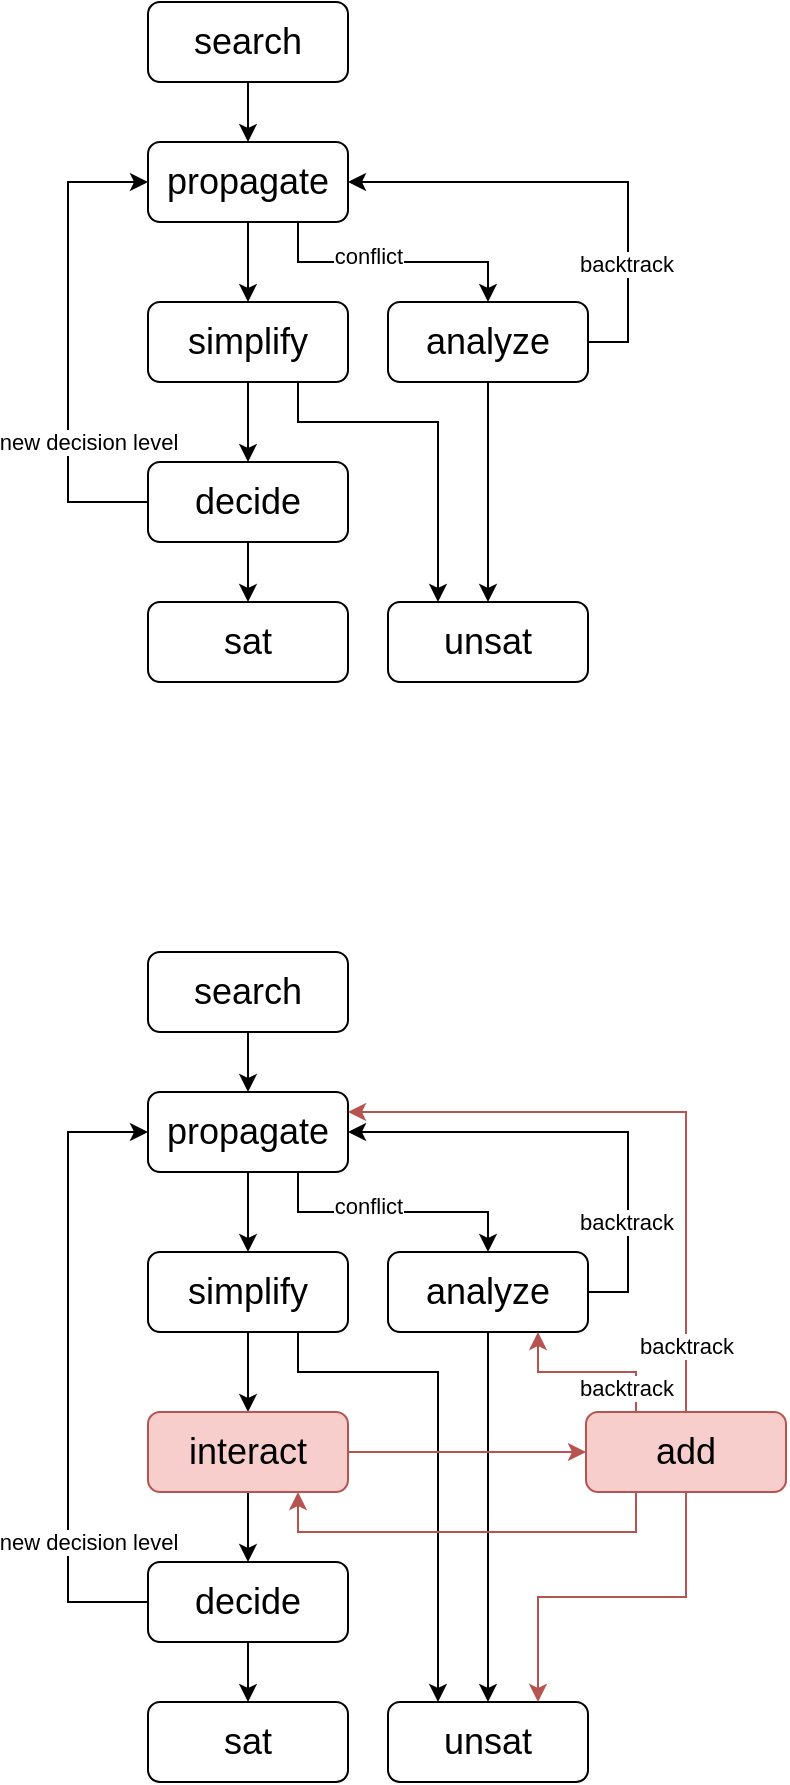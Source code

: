 <mxfile version="26.0.10">
  <diagram id="C5RBs43oDa-KdzZeNtuy" name="Page-1">
    <mxGraphModel dx="794" dy="426" grid="1" gridSize="10" guides="1" tooltips="1" connect="1" arrows="1" fold="1" page="1" pageScale="1" pageWidth="827" pageHeight="1169" math="0" shadow="0">
      <root>
        <mxCell id="WIyWlLk6GJQsqaUBKTNV-0" />
        <mxCell id="WIyWlLk6GJQsqaUBKTNV-1" parent="WIyWlLk6GJQsqaUBKTNV-0" />
        <mxCell id="9_5vGvHfKumcfF5tLi0G-8" style="edgeStyle=orthogonalEdgeStyle;rounded=0;orthogonalLoop=1;jettySize=auto;html=1;exitX=0.5;exitY=1;exitDx=0;exitDy=0;entryX=0.5;entryY=0;entryDx=0;entryDy=0;" parent="WIyWlLk6GJQsqaUBKTNV-1" source="9_5vGvHfKumcfF5tLi0G-0" target="9_5vGvHfKumcfF5tLi0G-1" edge="1">
          <mxGeometry relative="1" as="geometry" />
        </mxCell>
        <mxCell id="9_5vGvHfKumcfF5tLi0G-0" value="&lt;font style=&quot;font-size: 18px;&quot;&gt;search&lt;/font&gt;" style="rounded=1;whiteSpace=wrap;html=1;" parent="WIyWlLk6GJQsqaUBKTNV-1" vertex="1">
          <mxGeometry x="170" y="110" width="100" height="40" as="geometry" />
        </mxCell>
        <mxCell id="9_5vGvHfKumcfF5tLi0G-13" style="edgeStyle=orthogonalEdgeStyle;rounded=0;orthogonalLoop=1;jettySize=auto;html=1;exitX=0.5;exitY=1;exitDx=0;exitDy=0;" parent="WIyWlLk6GJQsqaUBKTNV-1" source="9_5vGvHfKumcfF5tLi0G-1" edge="1">
          <mxGeometry relative="1" as="geometry">
            <mxPoint x="220" y="260" as="targetPoint" />
          </mxGeometry>
        </mxCell>
        <mxCell id="9_5vGvHfKumcfF5tLi0G-14" style="edgeStyle=orthogonalEdgeStyle;rounded=0;orthogonalLoop=1;jettySize=auto;html=1;exitX=0.75;exitY=1;exitDx=0;exitDy=0;entryX=0.5;entryY=0;entryDx=0;entryDy=0;" parent="WIyWlLk6GJQsqaUBKTNV-1" source="9_5vGvHfKumcfF5tLi0G-1" target="9_5vGvHfKumcfF5tLi0G-2" edge="1">
          <mxGeometry relative="1" as="geometry" />
        </mxCell>
        <mxCell id="9_5vGvHfKumcfF5tLi0G-21" value="conflict" style="edgeLabel;html=1;align=center;verticalAlign=middle;resizable=0;points=[];" parent="9_5vGvHfKumcfF5tLi0G-14" vertex="1" connectable="0">
          <mxGeometry x="-0.192" y="3" relative="1" as="geometry">
            <mxPoint as="offset" />
          </mxGeometry>
        </mxCell>
        <mxCell id="9_5vGvHfKumcfF5tLi0G-1" value="&lt;font style=&quot;font-size: 18px;&quot;&gt;propagate&lt;/font&gt;" style="rounded=1;whiteSpace=wrap;html=1;" parent="WIyWlLk6GJQsqaUBKTNV-1" vertex="1">
          <mxGeometry x="170" y="180" width="100" height="40" as="geometry" />
        </mxCell>
        <mxCell id="9_5vGvHfKumcfF5tLi0G-12" style="edgeStyle=orthogonalEdgeStyle;rounded=0;orthogonalLoop=1;jettySize=auto;html=1;exitX=0.5;exitY=1;exitDx=0;exitDy=0;entryX=0.5;entryY=0;entryDx=0;entryDy=0;" parent="WIyWlLk6GJQsqaUBKTNV-1" source="9_5vGvHfKumcfF5tLi0G-2" target="9_5vGvHfKumcfF5tLi0G-4" edge="1">
          <mxGeometry relative="1" as="geometry" />
        </mxCell>
        <mxCell id="9_5vGvHfKumcfF5tLi0G-15" style="edgeStyle=orthogonalEdgeStyle;rounded=0;orthogonalLoop=1;jettySize=auto;html=1;exitX=1;exitY=0.5;exitDx=0;exitDy=0;entryX=1;entryY=0.5;entryDx=0;entryDy=0;" parent="WIyWlLk6GJQsqaUBKTNV-1" source="9_5vGvHfKumcfF5tLi0G-2" target="9_5vGvHfKumcfF5tLi0G-1" edge="1">
          <mxGeometry relative="1" as="geometry" />
        </mxCell>
        <mxCell id="zb98gnMyLOSPSOH68QiB-0" value="backtrack" style="edgeLabel;html=1;align=center;verticalAlign=middle;resizable=0;points=[];" parent="9_5vGvHfKumcfF5tLi0G-15" vertex="1" connectable="0">
          <mxGeometry x="-0.506" y="1" relative="1" as="geometry">
            <mxPoint as="offset" />
          </mxGeometry>
        </mxCell>
        <mxCell id="9_5vGvHfKumcfF5tLi0G-2" value="&lt;font style=&quot;font-size: 18px;&quot;&gt;analyze&lt;/font&gt;&lt;span style=&quot;color: rgba(0, 0, 0, 0); font-family: monospace; font-size: 0px; text-align: start; text-wrap-mode: nowrap;&quot;&gt;%3CmxGraphModel%3E%3Croot%3E%3CmxCell%20id%3D%220%22%2F%3E%3CmxCell%20id%3D%221%22%20parent%3D%220%22%2F%3E%3CmxCell%20id%3D%222%22%20value%3D%22%26lt%3Bfont%20style%3D%26quot%3Bfont-size%3A%2018px%3B%26quot%3B%26gt%3Bsearch%26lt%3B%2Ffont%26gt%3B%22%20style%3D%22rounded%3D1%3BwhiteSpace%3Dwrap%3Bhtml%3D1%3B%22%20vertex%3D%221%22%20parent%3D%221%22%3E%3CmxGeometry%20x%3D%22160%22%20y%3D%22120%22%20width%3D%22100%22%20height%3D%2240%22%20as%3D%22geometry%22%2F%3E%3C%2FmxCell%3E%3C%2Froot%3E%3C%2FmxGraphModel%3E&lt;/span&gt;" style="rounded=1;whiteSpace=wrap;html=1;" parent="WIyWlLk6GJQsqaUBKTNV-1" vertex="1">
          <mxGeometry x="290" y="260" width="100" height="40" as="geometry" />
        </mxCell>
        <mxCell id="9_5vGvHfKumcfF5tLi0G-18" style="edgeStyle=orthogonalEdgeStyle;rounded=0;orthogonalLoop=1;jettySize=auto;html=1;exitX=0.5;exitY=1;exitDx=0;exitDy=0;entryX=0.5;entryY=0;entryDx=0;entryDy=0;" parent="WIyWlLk6GJQsqaUBKTNV-1" source="9_5vGvHfKumcfF5tLi0G-3" target="9_5vGvHfKumcfF5tLi0G-6" edge="1">
          <mxGeometry relative="1" as="geometry" />
        </mxCell>
        <mxCell id="9_5vGvHfKumcfF5tLi0G-20" style="edgeStyle=orthogonalEdgeStyle;rounded=0;orthogonalLoop=1;jettySize=auto;html=1;exitX=0.75;exitY=1;exitDx=0;exitDy=0;entryX=0.25;entryY=0;entryDx=0;entryDy=0;" parent="WIyWlLk6GJQsqaUBKTNV-1" source="9_5vGvHfKumcfF5tLi0G-3" target="9_5vGvHfKumcfF5tLi0G-4" edge="1">
          <mxGeometry relative="1" as="geometry">
            <Array as="points">
              <mxPoint x="245" y="320" />
              <mxPoint x="315" y="320" />
            </Array>
          </mxGeometry>
        </mxCell>
        <mxCell id="9_5vGvHfKumcfF5tLi0G-3" value="&lt;font style=&quot;font-size: 18px;&quot;&gt;simplify&lt;/font&gt;" style="rounded=1;whiteSpace=wrap;html=1;" parent="WIyWlLk6GJQsqaUBKTNV-1" vertex="1">
          <mxGeometry x="170" y="260" width="100" height="40" as="geometry" />
        </mxCell>
        <mxCell id="9_5vGvHfKumcfF5tLi0G-4" value="&lt;font style=&quot;font-size: 18px;&quot;&gt;unsat&lt;/font&gt;" style="rounded=1;whiteSpace=wrap;html=1;" parent="WIyWlLk6GJQsqaUBKTNV-1" vertex="1">
          <mxGeometry x="290" y="410" width="100" height="40" as="geometry" />
        </mxCell>
        <mxCell id="9_5vGvHfKumcfF5tLi0G-5" value="&lt;font style=&quot;font-size: 18px;&quot;&gt;sat&lt;/font&gt;" style="rounded=1;whiteSpace=wrap;html=1;" parent="WIyWlLk6GJQsqaUBKTNV-1" vertex="1">
          <mxGeometry x="170" y="410" width="100" height="40" as="geometry" />
        </mxCell>
        <mxCell id="9_5vGvHfKumcfF5tLi0G-16" style="edgeStyle=orthogonalEdgeStyle;rounded=0;orthogonalLoop=1;jettySize=auto;html=1;exitX=0.5;exitY=1;exitDx=0;exitDy=0;entryX=0.5;entryY=0;entryDx=0;entryDy=0;" parent="WIyWlLk6GJQsqaUBKTNV-1" source="9_5vGvHfKumcfF5tLi0G-6" target="9_5vGvHfKumcfF5tLi0G-5" edge="1">
          <mxGeometry relative="1" as="geometry" />
        </mxCell>
        <mxCell id="9_5vGvHfKumcfF5tLi0G-17" style="edgeStyle=orthogonalEdgeStyle;rounded=0;orthogonalLoop=1;jettySize=auto;html=1;exitX=0;exitY=0.5;exitDx=0;exitDy=0;entryX=0;entryY=0.5;entryDx=0;entryDy=0;" parent="WIyWlLk6GJQsqaUBKTNV-1" source="9_5vGvHfKumcfF5tLi0G-6" target="9_5vGvHfKumcfF5tLi0G-1" edge="1">
          <mxGeometry relative="1" as="geometry">
            <Array as="points">
              <mxPoint x="130" y="360" />
              <mxPoint x="130" y="200" />
            </Array>
          </mxGeometry>
        </mxCell>
        <mxCell id="CSgyVQSaUVo6HUsM0HAP-1" value="new decision level" style="edgeLabel;html=1;align=center;verticalAlign=middle;resizable=0;points=[];" vertex="1" connectable="0" parent="9_5vGvHfKumcfF5tLi0G-17">
          <mxGeometry x="-0.389" relative="1" as="geometry">
            <mxPoint x="10" y="3" as="offset" />
          </mxGeometry>
        </mxCell>
        <mxCell id="9_5vGvHfKumcfF5tLi0G-6" value="&lt;font style=&quot;font-size: 18px;&quot;&gt;decide&lt;/font&gt;" style="rounded=1;whiteSpace=wrap;html=1;" parent="WIyWlLk6GJQsqaUBKTNV-1" vertex="1">
          <mxGeometry x="170" y="340" width="100" height="40" as="geometry" />
        </mxCell>
        <mxCell id="9_5vGvHfKumcfF5tLi0G-22" style="edgeStyle=orthogonalEdgeStyle;rounded=0;orthogonalLoop=1;jettySize=auto;html=1;exitX=0.5;exitY=1;exitDx=0;exitDy=0;entryX=0.5;entryY=0;entryDx=0;entryDy=0;" parent="WIyWlLk6GJQsqaUBKTNV-1" source="9_5vGvHfKumcfF5tLi0G-23" target="9_5vGvHfKumcfF5tLi0G-27" edge="1">
          <mxGeometry relative="1" as="geometry" />
        </mxCell>
        <mxCell id="9_5vGvHfKumcfF5tLi0G-23" value="&lt;font style=&quot;font-size: 18px;&quot;&gt;search&lt;/font&gt;" style="rounded=1;whiteSpace=wrap;html=1;" parent="WIyWlLk6GJQsqaUBKTNV-1" vertex="1">
          <mxGeometry x="170" y="585" width="100" height="40" as="geometry" />
        </mxCell>
        <mxCell id="9_5vGvHfKumcfF5tLi0G-24" style="edgeStyle=orthogonalEdgeStyle;rounded=0;orthogonalLoop=1;jettySize=auto;html=1;exitX=0.5;exitY=1;exitDx=0;exitDy=0;" parent="WIyWlLk6GJQsqaUBKTNV-1" source="9_5vGvHfKumcfF5tLi0G-27" edge="1">
          <mxGeometry relative="1" as="geometry">
            <mxPoint x="220" y="735" as="targetPoint" />
          </mxGeometry>
        </mxCell>
        <mxCell id="9_5vGvHfKumcfF5tLi0G-25" style="edgeStyle=orthogonalEdgeStyle;rounded=0;orthogonalLoop=1;jettySize=auto;html=1;exitX=0.75;exitY=1;exitDx=0;exitDy=0;entryX=0.5;entryY=0;entryDx=0;entryDy=0;" parent="WIyWlLk6GJQsqaUBKTNV-1" source="9_5vGvHfKumcfF5tLi0G-27" target="9_5vGvHfKumcfF5tLi0G-30" edge="1">
          <mxGeometry relative="1" as="geometry" />
        </mxCell>
        <mxCell id="9_5vGvHfKumcfF5tLi0G-26" value="conflict" style="edgeLabel;html=1;align=center;verticalAlign=middle;resizable=0;points=[];" parent="9_5vGvHfKumcfF5tLi0G-25" vertex="1" connectable="0">
          <mxGeometry x="-0.192" y="3" relative="1" as="geometry">
            <mxPoint as="offset" />
          </mxGeometry>
        </mxCell>
        <mxCell id="9_5vGvHfKumcfF5tLi0G-27" value="&lt;font style=&quot;font-size: 18px;&quot;&gt;propagate&lt;/font&gt;" style="rounded=1;whiteSpace=wrap;html=1;" parent="WIyWlLk6GJQsqaUBKTNV-1" vertex="1">
          <mxGeometry x="170" y="655" width="100" height="40" as="geometry" />
        </mxCell>
        <mxCell id="9_5vGvHfKumcfF5tLi0G-28" style="edgeStyle=orthogonalEdgeStyle;rounded=0;orthogonalLoop=1;jettySize=auto;html=1;exitX=0.5;exitY=1;exitDx=0;exitDy=0;entryX=0.5;entryY=0;entryDx=0;entryDy=0;" parent="WIyWlLk6GJQsqaUBKTNV-1" source="9_5vGvHfKumcfF5tLi0G-30" target="9_5vGvHfKumcfF5tLi0G-34" edge="1">
          <mxGeometry relative="1" as="geometry" />
        </mxCell>
        <mxCell id="9_5vGvHfKumcfF5tLi0G-29" style="edgeStyle=orthogonalEdgeStyle;rounded=0;orthogonalLoop=1;jettySize=auto;html=1;exitX=1;exitY=0.5;exitDx=0;exitDy=0;entryX=1;entryY=0.5;entryDx=0;entryDy=0;" parent="WIyWlLk6GJQsqaUBKTNV-1" source="9_5vGvHfKumcfF5tLi0G-30" target="9_5vGvHfKumcfF5tLi0G-27" edge="1">
          <mxGeometry relative="1" as="geometry">
            <Array as="points">
              <mxPoint x="410" y="755" />
              <mxPoint x="410" y="675" />
            </Array>
          </mxGeometry>
        </mxCell>
        <mxCell id="zb98gnMyLOSPSOH68QiB-4" value="backtrack" style="edgeLabel;html=1;align=center;verticalAlign=middle;resizable=0;points=[];" parent="9_5vGvHfKumcfF5tLi0G-29" vertex="1" connectable="0">
          <mxGeometry x="-0.542" y="3" relative="1" as="geometry">
            <mxPoint x="2" as="offset" />
          </mxGeometry>
        </mxCell>
        <mxCell id="9_5vGvHfKumcfF5tLi0G-30" value="&lt;font style=&quot;font-size: 18px;&quot;&gt;analyze&lt;/font&gt;&lt;span style=&quot;color: rgba(0, 0, 0, 0); font-family: monospace; font-size: 0px; text-align: start; text-wrap-mode: nowrap;&quot;&gt;%3CmxGraphModel%3E%3Croot%3E%3CmxCell%20id%3D%220%22%2F%3E%3CmxCell%20id%3D%221%22%20parent%3D%220%22%2F%3E%3CmxCell%20id%3D%222%22%20value%3D%22%26lt%3Bfont%20style%3D%26quot%3Bfont-size%3A%2018px%3B%26quot%3B%26gt%3Bsearch%26lt%3B%2Ffont%26gt%3B%22%20style%3D%22rounded%3D1%3BwhiteSpace%3Dwrap%3Bhtml%3D1%3B%22%20vertex%3D%221%22%20parent%3D%221%22%3E%3CmxGeometry%20x%3D%22160%22%20y%3D%22120%22%20width%3D%22100%22%20height%3D%2240%22%20as%3D%22geometry%22%2F%3E%3C%2FmxCell%3E%3C%2Froot%3E%3C%2FmxGraphModel%3E&lt;/span&gt;" style="rounded=1;whiteSpace=wrap;html=1;" parent="WIyWlLk6GJQsqaUBKTNV-1" vertex="1">
          <mxGeometry x="290" y="735" width="100" height="40" as="geometry" />
        </mxCell>
        <mxCell id="9_5vGvHfKumcfF5tLi0G-32" style="edgeStyle=orthogonalEdgeStyle;rounded=0;orthogonalLoop=1;jettySize=auto;html=1;exitX=0.75;exitY=1;exitDx=0;exitDy=0;entryX=0.25;entryY=0;entryDx=0;entryDy=0;" parent="WIyWlLk6GJQsqaUBKTNV-1" source="9_5vGvHfKumcfF5tLi0G-33" target="9_5vGvHfKumcfF5tLi0G-34" edge="1">
          <mxGeometry relative="1" as="geometry">
            <Array as="points">
              <mxPoint x="245" y="795" />
              <mxPoint x="315" y="795" />
            </Array>
          </mxGeometry>
        </mxCell>
        <mxCell id="9_5vGvHfKumcfF5tLi0G-41" style="edgeStyle=orthogonalEdgeStyle;rounded=0;orthogonalLoop=1;jettySize=auto;html=1;exitX=0.5;exitY=1;exitDx=0;exitDy=0;entryX=0.5;entryY=0;entryDx=0;entryDy=0;" parent="WIyWlLk6GJQsqaUBKTNV-1" source="9_5vGvHfKumcfF5tLi0G-33" target="9_5vGvHfKumcfF5tLi0G-39" edge="1">
          <mxGeometry relative="1" as="geometry" />
        </mxCell>
        <mxCell id="9_5vGvHfKumcfF5tLi0G-33" value="&lt;font style=&quot;font-size: 18px;&quot;&gt;simplify&lt;/font&gt;" style="rounded=1;whiteSpace=wrap;html=1;" parent="WIyWlLk6GJQsqaUBKTNV-1" vertex="1">
          <mxGeometry x="170" y="735" width="100" height="40" as="geometry" />
        </mxCell>
        <mxCell id="9_5vGvHfKumcfF5tLi0G-34" value="&lt;font style=&quot;font-size: 18px;&quot;&gt;unsat&lt;/font&gt;" style="rounded=1;whiteSpace=wrap;html=1;" parent="WIyWlLk6GJQsqaUBKTNV-1" vertex="1">
          <mxGeometry x="290" y="960" width="100" height="40" as="geometry" />
        </mxCell>
        <mxCell id="9_5vGvHfKumcfF5tLi0G-35" value="&lt;font style=&quot;font-size: 18px;&quot;&gt;sat&lt;/font&gt;" style="rounded=1;whiteSpace=wrap;html=1;" parent="WIyWlLk6GJQsqaUBKTNV-1" vertex="1">
          <mxGeometry x="170" y="960" width="100" height="40" as="geometry" />
        </mxCell>
        <mxCell id="9_5vGvHfKumcfF5tLi0G-36" style="edgeStyle=orthogonalEdgeStyle;rounded=0;orthogonalLoop=1;jettySize=auto;html=1;exitX=0.5;exitY=1;exitDx=0;exitDy=0;entryX=0.5;entryY=0;entryDx=0;entryDy=0;" parent="WIyWlLk6GJQsqaUBKTNV-1" source="9_5vGvHfKumcfF5tLi0G-38" target="9_5vGvHfKumcfF5tLi0G-35" edge="1">
          <mxGeometry relative="1" as="geometry" />
        </mxCell>
        <mxCell id="9_5vGvHfKumcfF5tLi0G-37" style="edgeStyle=orthogonalEdgeStyle;rounded=0;orthogonalLoop=1;jettySize=auto;html=1;exitX=0;exitY=0.5;exitDx=0;exitDy=0;entryX=0;entryY=0.5;entryDx=0;entryDy=0;" parent="WIyWlLk6GJQsqaUBKTNV-1" source="9_5vGvHfKumcfF5tLi0G-38" target="9_5vGvHfKumcfF5tLi0G-27" edge="1">
          <mxGeometry relative="1" as="geometry">
            <Array as="points">
              <mxPoint x="130" y="910" />
              <mxPoint x="130" y="675" />
            </Array>
          </mxGeometry>
        </mxCell>
        <mxCell id="CSgyVQSaUVo6HUsM0HAP-2" value="&lt;span style=&quot;color: rgba(0, 0, 0, 0); font-family: monospace; font-size: 0px; text-align: start; background-color: rgb(251, 251, 251);&quot;&gt;%3CmxGraphModel%3E%3Croot%3E%3CmxCell%20id%3D%220%22%2F%3E%3CmxCell%20id%3D%221%22%20parent%3D%220%22%2F%3E%3CmxCell%20id%3D%222%22%20value%3D%22(new%20decision%20level)%22%20style%3D%22edgeLabel%3Bhtml%3D1%3Balign%3Dcenter%3BverticalAlign%3Dmiddle%3Bresizable%3D0%3Bpoints%3D%5B%5D%3B%22%20vertex%3D%221%22%20connectable%3D%220%22%20parent%3D%221%22%3E%3CmxGeometry%20x%3D%22140%22%20y%3D%22327%22%20as%3D%22geometry%22%2F%3E%3C%2FmxCell%3E%3C%2Froot%3E%3C%2FmxGraphModel%3E&lt;/span&gt;new decision level" style="edgeLabel;html=1;align=center;verticalAlign=middle;resizable=0;points=[];" vertex="1" connectable="0" parent="9_5vGvHfKumcfF5tLi0G-37">
          <mxGeometry x="-0.598" y="2" relative="1" as="geometry">
            <mxPoint x="12" y="-7" as="offset" />
          </mxGeometry>
        </mxCell>
        <mxCell id="9_5vGvHfKumcfF5tLi0G-38" value="&lt;font style=&quot;font-size: 18px;&quot;&gt;decide&lt;/font&gt;" style="rounded=1;whiteSpace=wrap;html=1;" parent="WIyWlLk6GJQsqaUBKTNV-1" vertex="1">
          <mxGeometry x="170" y="890" width="100" height="40" as="geometry" />
        </mxCell>
        <mxCell id="9_5vGvHfKumcfF5tLi0G-44" style="edgeStyle=orthogonalEdgeStyle;rounded=0;orthogonalLoop=1;jettySize=auto;html=1;exitX=0.5;exitY=1;exitDx=0;exitDy=0;entryX=0.5;entryY=0;entryDx=0;entryDy=0;" parent="WIyWlLk6GJQsqaUBKTNV-1" source="9_5vGvHfKumcfF5tLi0G-39" target="9_5vGvHfKumcfF5tLi0G-38" edge="1">
          <mxGeometry relative="1" as="geometry" />
        </mxCell>
        <mxCell id="9_5vGvHfKumcfF5tLi0G-45" style="edgeStyle=orthogonalEdgeStyle;rounded=0;orthogonalLoop=1;jettySize=auto;html=1;exitX=1;exitY=0.5;exitDx=0;exitDy=0;entryX=0;entryY=0.5;entryDx=0;entryDy=0;fillColor=#f8cecc;strokeColor=#b85450;" parent="WIyWlLk6GJQsqaUBKTNV-1" source="9_5vGvHfKumcfF5tLi0G-39" target="9_5vGvHfKumcfF5tLi0G-40" edge="1">
          <mxGeometry relative="1" as="geometry" />
        </mxCell>
        <mxCell id="9_5vGvHfKumcfF5tLi0G-39" value="&lt;font style=&quot;font-size: 18px;&quot;&gt;interact&lt;/font&gt;" style="rounded=1;whiteSpace=wrap;html=1;fillColor=#f8cecc;strokeColor=#b85450;" parent="WIyWlLk6GJQsqaUBKTNV-1" vertex="1">
          <mxGeometry x="170" y="815" width="100" height="40" as="geometry" />
        </mxCell>
        <mxCell id="9_5vGvHfKumcfF5tLi0G-46" style="edgeStyle=orthogonalEdgeStyle;rounded=0;orthogonalLoop=1;jettySize=auto;html=1;exitX=0.5;exitY=1;exitDx=0;exitDy=0;entryX=0.75;entryY=0;entryDx=0;entryDy=0;fillColor=#f8cecc;strokeColor=#b85450;" parent="WIyWlLk6GJQsqaUBKTNV-1" source="9_5vGvHfKumcfF5tLi0G-40" target="9_5vGvHfKumcfF5tLi0G-34" edge="1">
          <mxGeometry relative="1" as="geometry" />
        </mxCell>
        <mxCell id="9_5vGvHfKumcfF5tLi0G-48" style="edgeStyle=orthogonalEdgeStyle;rounded=0;orthogonalLoop=1;jettySize=auto;html=1;exitX=0.25;exitY=0;exitDx=0;exitDy=0;entryX=0.75;entryY=1;entryDx=0;entryDy=0;fillColor=#f8cecc;strokeColor=#b85450;" parent="WIyWlLk6GJQsqaUBKTNV-1" source="9_5vGvHfKumcfF5tLi0G-40" target="9_5vGvHfKumcfF5tLi0G-30" edge="1">
          <mxGeometry relative="1" as="geometry" />
        </mxCell>
        <mxCell id="zb98gnMyLOSPSOH68QiB-5" value="backtrack" style="edgeLabel;html=1;align=center;verticalAlign=middle;resizable=0;points=[];" parent="9_5vGvHfKumcfF5tLi0G-48" vertex="1" connectable="0">
          <mxGeometry x="-0.75" y="2" relative="1" as="geometry">
            <mxPoint x="-3" y="-1" as="offset" />
          </mxGeometry>
        </mxCell>
        <mxCell id="9_5vGvHfKumcfF5tLi0G-49" style="edgeStyle=orthogonalEdgeStyle;rounded=0;orthogonalLoop=1;jettySize=auto;html=1;exitX=0.25;exitY=1;exitDx=0;exitDy=0;entryX=0.75;entryY=1;entryDx=0;entryDy=0;fillColor=#f8cecc;strokeColor=#b85450;" parent="WIyWlLk6GJQsqaUBKTNV-1" source="9_5vGvHfKumcfF5tLi0G-40" target="9_5vGvHfKumcfF5tLi0G-39" edge="1">
          <mxGeometry relative="1" as="geometry" />
        </mxCell>
        <mxCell id="8FuMr2B9o9WHXUwcJL-C-0" style="edgeStyle=orthogonalEdgeStyle;rounded=0;orthogonalLoop=1;jettySize=auto;html=1;exitX=0.5;exitY=0;exitDx=0;exitDy=0;entryX=1;entryY=0.25;entryDx=0;entryDy=0;fillColor=#f8cecc;strokeColor=#b85450;" parent="WIyWlLk6GJQsqaUBKTNV-1" source="9_5vGvHfKumcfF5tLi0G-40" target="9_5vGvHfKumcfF5tLi0G-27" edge="1">
          <mxGeometry relative="1" as="geometry" />
        </mxCell>
        <mxCell id="CSgyVQSaUVo6HUsM0HAP-6" value="&lt;span style=&quot;color: rgba(0, 0, 0, 0); font-family: monospace; font-size: 0px; text-align: start; background-color: rgb(251, 251, 251);&quot;&gt;%3CmxGraphModel%3E%3Croot%3E%3CmxCell%20id%3D%220%22%2F%3E%3CmxCell%20id%3D%221%22%20parent%3D%220%22%2F%3E%3CmxCell%20id%3D%222%22%20value%3D%22backtrack%22%20style%3D%22edgeLabel%3Bhtml%3D1%3Balign%3Dcenter%3BverticalAlign%3Dmiddle%3Bresizable%3D0%3Bpoints%3D%5B%5D%3B%22%20vertex%3D%221%22%20connectable%3D%220%22%20parent%3D%221%22%3E%3CmxGeometry%20x%3D%22404%22%20y%3D%22803%22%20as%3D%22geometry%22%2F%3E%3C%2FmxCell%3E%3C%2Froot%3E%3C%2FmxGraphModel%back&lt;/span&gt;" style="edgeLabel;html=1;align=center;verticalAlign=middle;resizable=0;points=[];" vertex="1" connectable="0" parent="8FuMr2B9o9WHXUwcJL-C-0">
          <mxGeometry x="-0.834" relative="1" as="geometry">
            <mxPoint as="offset" />
          </mxGeometry>
        </mxCell>
        <mxCell id="CSgyVQSaUVo6HUsM0HAP-7" value="backtrack" style="edgeLabel;html=1;align=center;verticalAlign=middle;resizable=0;points=[];" vertex="1" connectable="0" parent="8FuMr2B9o9WHXUwcJL-C-0">
          <mxGeometry x="-0.841" relative="1" as="geometry">
            <mxPoint y="-8" as="offset" />
          </mxGeometry>
        </mxCell>
        <mxCell id="9_5vGvHfKumcfF5tLi0G-40" value="&lt;font style=&quot;font-size: 18px;&quot;&gt;add&lt;/font&gt;" style="rounded=1;whiteSpace=wrap;html=1;fillColor=#f8cecc;strokeColor=#b85450;" parent="WIyWlLk6GJQsqaUBKTNV-1" vertex="1">
          <mxGeometry x="389" y="815" width="100" height="40" as="geometry" />
        </mxCell>
      </root>
    </mxGraphModel>
  </diagram>
</mxfile>
